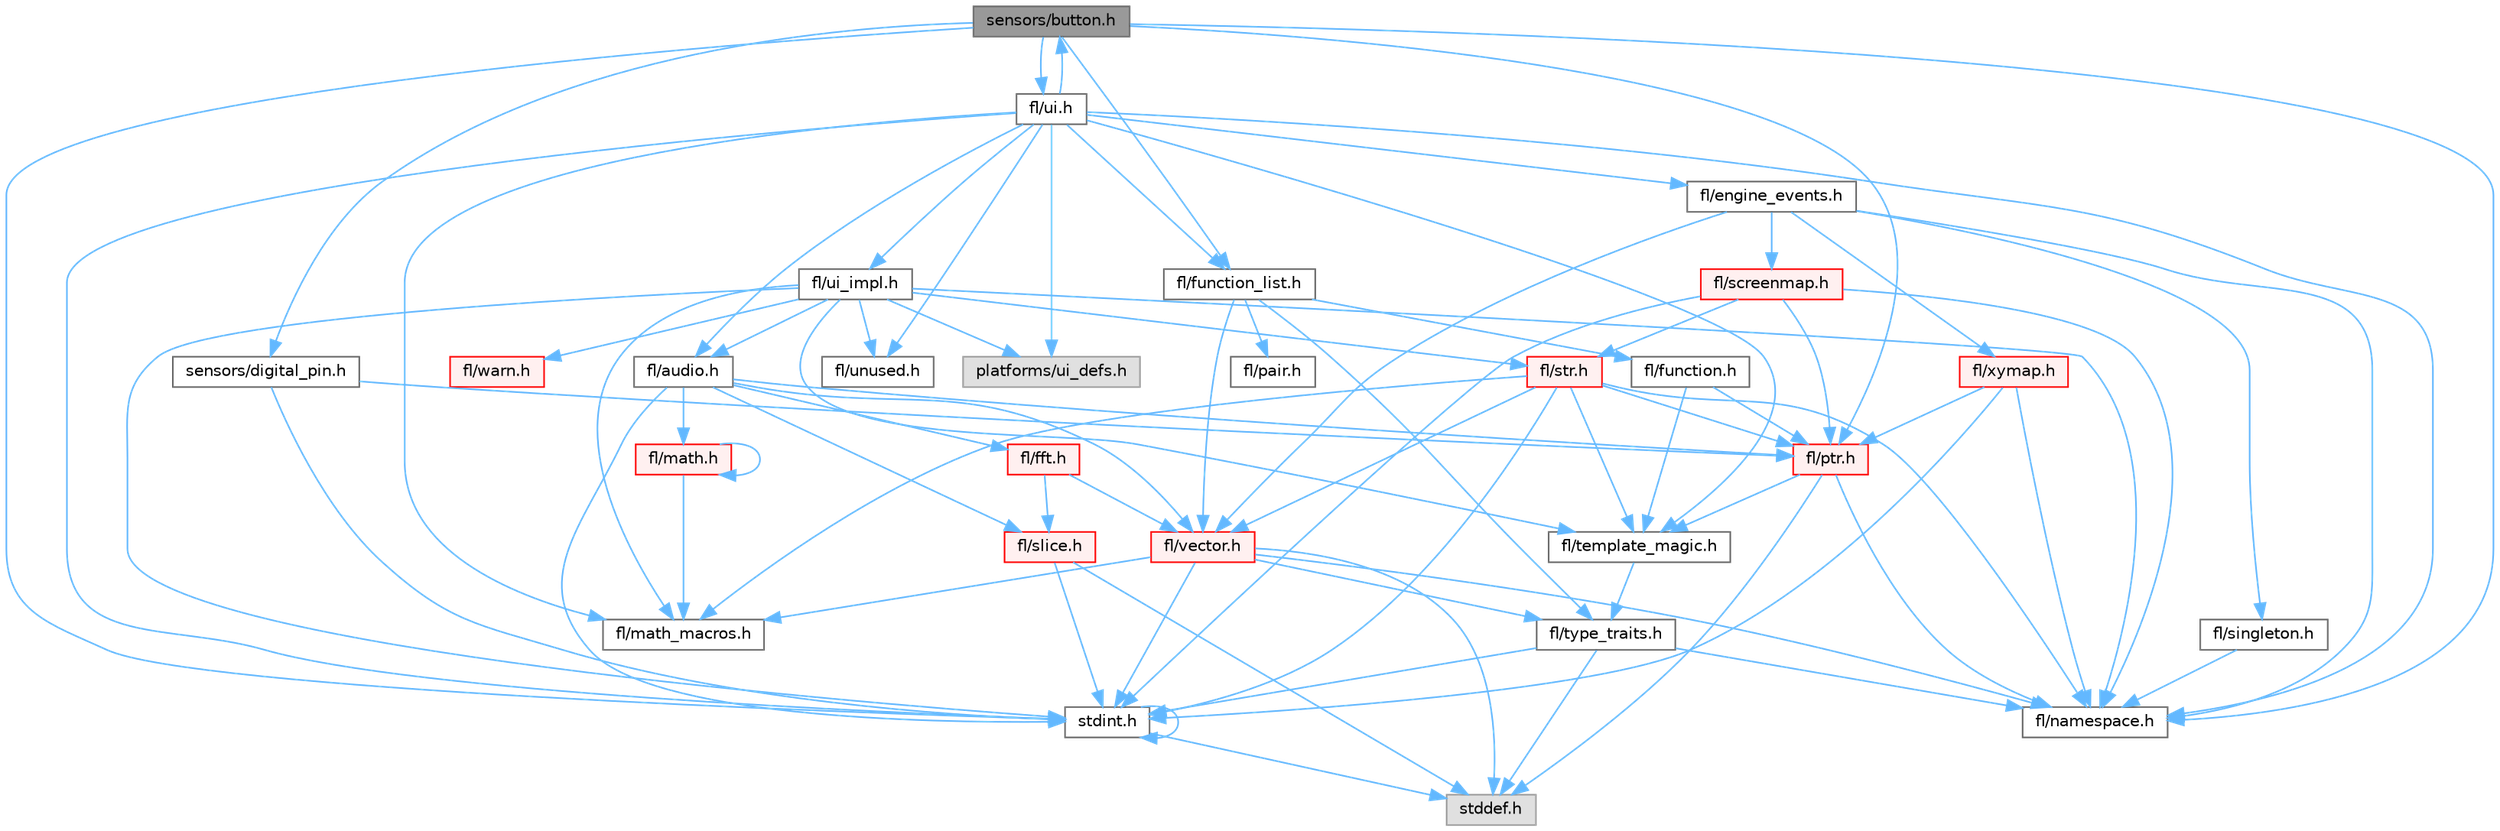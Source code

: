 digraph "sensors/button.h"
{
 // INTERACTIVE_SVG=YES
 // LATEX_PDF_SIZE
  bgcolor="transparent";
  edge [fontname=Helvetica,fontsize=10,labelfontname=Helvetica,labelfontsize=10];
  node [fontname=Helvetica,fontsize=10,shape=box,height=0.2,width=0.4];
  Node1 [id="Node000001",label="sensors/button.h",height=0.2,width=0.4,color="gray40", fillcolor="grey60", style="filled", fontcolor="black",tooltip=" "];
  Node1 -> Node2 [id="edge1_Node000001_Node000002",color="steelblue1",style="solid",tooltip=" "];
  Node2 [id="Node000002",label="stdint.h",height=0.2,width=0.4,color="grey40", fillcolor="white", style="filled",URL="$df/dd8/stdint_8h.html",tooltip=" "];
  Node2 -> Node3 [id="edge2_Node000002_Node000003",color="steelblue1",style="solid",tooltip=" "];
  Node3 [id="Node000003",label="stddef.h",height=0.2,width=0.4,color="grey60", fillcolor="#E0E0E0", style="filled",tooltip=" "];
  Node2 -> Node2 [id="edge3_Node000002_Node000002",color="steelblue1",style="solid",tooltip=" "];
  Node1 -> Node4 [id="edge4_Node000001_Node000004",color="steelblue1",style="solid",tooltip=" "];
  Node4 [id="Node000004",label="fl/function_list.h",height=0.2,width=0.4,color="grey40", fillcolor="white", style="filled",URL="$d0/d64/function__list_8h.html",tooltip=" "];
  Node4 -> Node5 [id="edge5_Node000004_Node000005",color="steelblue1",style="solid",tooltip=" "];
  Node5 [id="Node000005",label="fl/function.h",height=0.2,width=0.4,color="grey40", fillcolor="white", style="filled",URL="$dd/d67/function_8h.html",tooltip=" "];
  Node5 -> Node6 [id="edge6_Node000005_Node000006",color="steelblue1",style="solid",tooltip=" "];
  Node6 [id="Node000006",label="fl/ptr.h",height=0.2,width=0.4,color="red", fillcolor="#FFF0F0", style="filled",URL="$dd/d98/ptr_8h.html",tooltip=" "];
  Node6 -> Node3 [id="edge7_Node000006_Node000003",color="steelblue1",style="solid",tooltip=" "];
  Node6 -> Node7 [id="edge8_Node000006_Node000007",color="steelblue1",style="solid",tooltip=" "];
  Node7 [id="Node000007",label="fl/namespace.h",height=0.2,width=0.4,color="grey40", fillcolor="white", style="filled",URL="$df/d2a/namespace_8h.html",tooltip="Implements the FastLED namespace macros."];
  Node6 -> Node19 [id="edge9_Node000006_Node000019",color="steelblue1",style="solid",tooltip=" "];
  Node19 [id="Node000019",label="fl/template_magic.h",height=0.2,width=0.4,color="grey40", fillcolor="white", style="filled",URL="$d8/d0c/template__magic_8h.html",tooltip=" "];
  Node19 -> Node20 [id="edge10_Node000019_Node000020",color="steelblue1",style="solid",tooltip=" "];
  Node20 [id="Node000020",label="fl/type_traits.h",height=0.2,width=0.4,color="grey40", fillcolor="white", style="filled",URL="$df/d63/type__traits_8h.html",tooltip=" "];
  Node20 -> Node3 [id="edge11_Node000020_Node000003",color="steelblue1",style="solid",tooltip=" "];
  Node20 -> Node2 [id="edge12_Node000020_Node000002",color="steelblue1",style="solid",tooltip=" "];
  Node20 -> Node7 [id="edge13_Node000020_Node000007",color="steelblue1",style="solid",tooltip=" "];
  Node5 -> Node19 [id="edge14_Node000005_Node000019",color="steelblue1",style="solid",tooltip=" "];
  Node4 -> Node27 [id="edge15_Node000004_Node000027",color="steelblue1",style="solid",tooltip=" "];
  Node27 [id="Node000027",label="fl/pair.h",height=0.2,width=0.4,color="grey40", fillcolor="white", style="filled",URL="$d3/d41/pair_8h.html",tooltip=" "];
  Node4 -> Node21 [id="edge16_Node000004_Node000021",color="steelblue1",style="solid",tooltip=" "];
  Node21 [id="Node000021",label="fl/vector.h",height=0.2,width=0.4,color="red", fillcolor="#FFF0F0", style="filled",URL="$d6/d68/vector_8h.html",tooltip=" "];
  Node21 -> Node3 [id="edge17_Node000021_Node000003",color="steelblue1",style="solid",tooltip=" "];
  Node21 -> Node2 [id="edge18_Node000021_Node000002",color="steelblue1",style="solid",tooltip=" "];
  Node21 -> Node18 [id="edge19_Node000021_Node000018",color="steelblue1",style="solid",tooltip=" "];
  Node18 [id="Node000018",label="fl/math_macros.h",height=0.2,width=0.4,color="grey40", fillcolor="white", style="filled",URL="$d8/db8/math__macros_8h.html",tooltip=" "];
  Node21 -> Node7 [id="edge20_Node000021_Node000007",color="steelblue1",style="solid",tooltip=" "];
  Node21 -> Node20 [id="edge21_Node000021_Node000020",color="steelblue1",style="solid",tooltip=" "];
  Node4 -> Node20 [id="edge22_Node000004_Node000020",color="steelblue1",style="solid",tooltip=" "];
  Node1 -> Node7 [id="edge23_Node000001_Node000007",color="steelblue1",style="solid",tooltip=" "];
  Node1 -> Node6 [id="edge24_Node000001_Node000006",color="steelblue1",style="solid",tooltip=" "];
  Node1 -> Node28 [id="edge25_Node000001_Node000028",color="steelblue1",style="solid",tooltip=" "];
  Node28 [id="Node000028",label="fl/ui.h",height=0.2,width=0.4,color="grey40", fillcolor="white", style="filled",URL="$d9/d3b/ui_8h.html",tooltip=" "];
  Node28 -> Node2 [id="edge26_Node000028_Node000002",color="steelblue1",style="solid",tooltip=" "];
  Node28 -> Node29 [id="edge27_Node000028_Node000029",color="steelblue1",style="solid",tooltip=" "];
  Node29 [id="Node000029",label="fl/audio.h",height=0.2,width=0.4,color="grey40", fillcolor="white", style="filled",URL="$da/d09/audio_8h.html",tooltip=" "];
  Node29 -> Node30 [id="edge28_Node000029_Node000030",color="steelblue1",style="solid",tooltip=" "];
  Node30 [id="Node000030",label="fl/fft.h",height=0.2,width=0.4,color="red", fillcolor="#FFF0F0", style="filled",URL="$d7/d76/fft_8h.html",tooltip=" "];
  Node30 -> Node31 [id="edge29_Node000030_Node000031",color="steelblue1",style="solid",tooltip=" "];
  Node31 [id="Node000031",label="fl/slice.h",height=0.2,width=0.4,color="red", fillcolor="#FFF0F0", style="filled",URL="$d0/d48/slice_8h.html",tooltip=" "];
  Node31 -> Node3 [id="edge30_Node000031_Node000003",color="steelblue1",style="solid",tooltip=" "];
  Node31 -> Node2 [id="edge31_Node000031_Node000002",color="steelblue1",style="solid",tooltip=" "];
  Node30 -> Node21 [id="edge32_Node000030_Node000021",color="steelblue1",style="solid",tooltip=" "];
  Node29 -> Node14 [id="edge33_Node000029_Node000014",color="steelblue1",style="solid",tooltip=" "];
  Node14 [id="Node000014",label="fl/math.h",height=0.2,width=0.4,color="red", fillcolor="#FFF0F0", style="filled",URL="$df/db1/math_8h.html",tooltip=" "];
  Node14 -> Node18 [id="edge34_Node000014_Node000018",color="steelblue1",style="solid",tooltip=" "];
  Node14 -> Node14 [id="edge35_Node000014_Node000014",color="steelblue1",style="solid",tooltip=" "];
  Node29 -> Node6 [id="edge36_Node000029_Node000006",color="steelblue1",style="solid",tooltip=" "];
  Node29 -> Node31 [id="edge37_Node000029_Node000031",color="steelblue1",style="solid",tooltip=" "];
  Node29 -> Node21 [id="edge38_Node000029_Node000021",color="steelblue1",style="solid",tooltip=" "];
  Node29 -> Node2 [id="edge39_Node000029_Node000002",color="steelblue1",style="solid",tooltip=" "];
  Node28 -> Node32 [id="edge40_Node000028_Node000032",color="steelblue1",style="solid",tooltip=" "];
  Node32 [id="Node000032",label="fl/engine_events.h",height=0.2,width=0.4,color="grey40", fillcolor="white", style="filled",URL="$db/dc0/engine__events_8h.html",tooltip=" "];
  Node32 -> Node7 [id="edge41_Node000032_Node000007",color="steelblue1",style="solid",tooltip=" "];
  Node32 -> Node33 [id="edge42_Node000032_Node000033",color="steelblue1",style="solid",tooltip=" "];
  Node33 [id="Node000033",label="fl/screenmap.h",height=0.2,width=0.4,color="red", fillcolor="#FFF0F0", style="filled",URL="$d7/d97/screenmap_8h.html",tooltip=" "];
  Node33 -> Node2 [id="edge43_Node000033_Node000002",color="steelblue1",style="solid",tooltip=" "];
  Node33 -> Node6 [id="edge44_Node000033_Node000006",color="steelblue1",style="solid",tooltip=" "];
  Node33 -> Node7 [id="edge45_Node000033_Node000007",color="steelblue1",style="solid",tooltip=" "];
  Node33 -> Node12 [id="edge46_Node000033_Node000012",color="steelblue1",style="solid",tooltip=" "];
  Node12 [id="Node000012",label="fl/str.h",height=0.2,width=0.4,color="red", fillcolor="#FFF0F0", style="filled",URL="$d1/d93/str_8h.html",tooltip=" "];
  Node12 -> Node2 [id="edge47_Node000012_Node000002",color="steelblue1",style="solid",tooltip=" "];
  Node12 -> Node18 [id="edge48_Node000012_Node000018",color="steelblue1",style="solid",tooltip=" "];
  Node12 -> Node7 [id="edge49_Node000012_Node000007",color="steelblue1",style="solid",tooltip=" "];
  Node12 -> Node6 [id="edge50_Node000012_Node000006",color="steelblue1",style="solid",tooltip=" "];
  Node12 -> Node19 [id="edge51_Node000012_Node000019",color="steelblue1",style="solid",tooltip=" "];
  Node12 -> Node21 [id="edge52_Node000012_Node000021",color="steelblue1",style="solid",tooltip=" "];
  Node32 -> Node38 [id="edge53_Node000032_Node000038",color="steelblue1",style="solid",tooltip=" "];
  Node38 [id="Node000038",label="fl/singleton.h",height=0.2,width=0.4,color="grey40", fillcolor="white", style="filled",URL="$d4/d0b/singleton_8h.html",tooltip=" "];
  Node38 -> Node7 [id="edge54_Node000038_Node000007",color="steelblue1",style="solid",tooltip=" "];
  Node32 -> Node21 [id="edge55_Node000032_Node000021",color="steelblue1",style="solid",tooltip=" "];
  Node32 -> Node39 [id="edge56_Node000032_Node000039",color="steelblue1",style="solid",tooltip=" "];
  Node39 [id="Node000039",label="fl/xymap.h",height=0.2,width=0.4,color="red", fillcolor="#FFF0F0", style="filled",URL="$da/d61/xymap_8h.html",tooltip=" "];
  Node39 -> Node2 [id="edge57_Node000039_Node000002",color="steelblue1",style="solid",tooltip=" "];
  Node39 -> Node7 [id="edge58_Node000039_Node000007",color="steelblue1",style="solid",tooltip=" "];
  Node39 -> Node6 [id="edge59_Node000039_Node000006",color="steelblue1",style="solid",tooltip=" "];
  Node28 -> Node4 [id="edge60_Node000028_Node000004",color="steelblue1",style="solid",tooltip=" "];
  Node28 -> Node18 [id="edge61_Node000028_Node000018",color="steelblue1",style="solid",tooltip=" "];
  Node28 -> Node7 [id="edge62_Node000028_Node000007",color="steelblue1",style="solid",tooltip=" "];
  Node28 -> Node19 [id="edge63_Node000028_Node000019",color="steelblue1",style="solid",tooltip=" "];
  Node28 -> Node45 [id="edge64_Node000028_Node000045",color="steelblue1",style="solid",tooltip=" "];
  Node45 [id="Node000045",label="fl/ui_impl.h",height=0.2,width=0.4,color="grey40", fillcolor="white", style="filled",URL="$d6/dc0/ui__impl_8h.html",tooltip=" "];
  Node45 -> Node2 [id="edge65_Node000045_Node000002",color="steelblue1",style="solid",tooltip=" "];
  Node45 -> Node29 [id="edge66_Node000045_Node000029",color="steelblue1",style="solid",tooltip=" "];
  Node45 -> Node18 [id="edge67_Node000045_Node000018",color="steelblue1",style="solid",tooltip=" "];
  Node45 -> Node7 [id="edge68_Node000045_Node000007",color="steelblue1",style="solid",tooltip=" "];
  Node45 -> Node12 [id="edge69_Node000045_Node000012",color="steelblue1",style="solid",tooltip=" "];
  Node45 -> Node19 [id="edge70_Node000045_Node000019",color="steelblue1",style="solid",tooltip=" "];
  Node45 -> Node25 [id="edge71_Node000045_Node000025",color="steelblue1",style="solid",tooltip=" "];
  Node25 [id="Node000025",label="fl/unused.h",height=0.2,width=0.4,color="grey40", fillcolor="white", style="filled",URL="$d8/d4b/unused_8h.html",tooltip=" "];
  Node45 -> Node46 [id="edge72_Node000045_Node000046",color="steelblue1",style="solid",tooltip=" "];
  Node46 [id="Node000046",label="fl/warn.h",height=0.2,width=0.4,color="red", fillcolor="#FFF0F0", style="filled",URL="$de/d77/warn_8h.html",tooltip=" "];
  Node45 -> Node49 [id="edge73_Node000045_Node000049",color="steelblue1",style="solid",tooltip=" "];
  Node49 [id="Node000049",label="platforms/ui_defs.h",height=0.2,width=0.4,color="grey60", fillcolor="#E0E0E0", style="filled",tooltip=" "];
  Node28 -> Node25 [id="edge74_Node000028_Node000025",color="steelblue1",style="solid",tooltip=" "];
  Node28 -> Node49 [id="edge75_Node000028_Node000049",color="steelblue1",style="solid",tooltip=" "];
  Node28 -> Node1 [id="edge76_Node000028_Node000001",color="steelblue1",style="solid",tooltip=" "];
  Node1 -> Node50 [id="edge77_Node000001_Node000050",color="steelblue1",style="solid",tooltip=" "];
  Node50 [id="Node000050",label="sensors/digital_pin.h",height=0.2,width=0.4,color="grey40", fillcolor="white", style="filled",URL="$dd/d83/digital__pin_8h.html",tooltip=" "];
  Node50 -> Node2 [id="edge78_Node000050_Node000002",color="steelblue1",style="solid",tooltip=" "];
  Node50 -> Node6 [id="edge79_Node000050_Node000006",color="steelblue1",style="solid",tooltip=" "];
}
